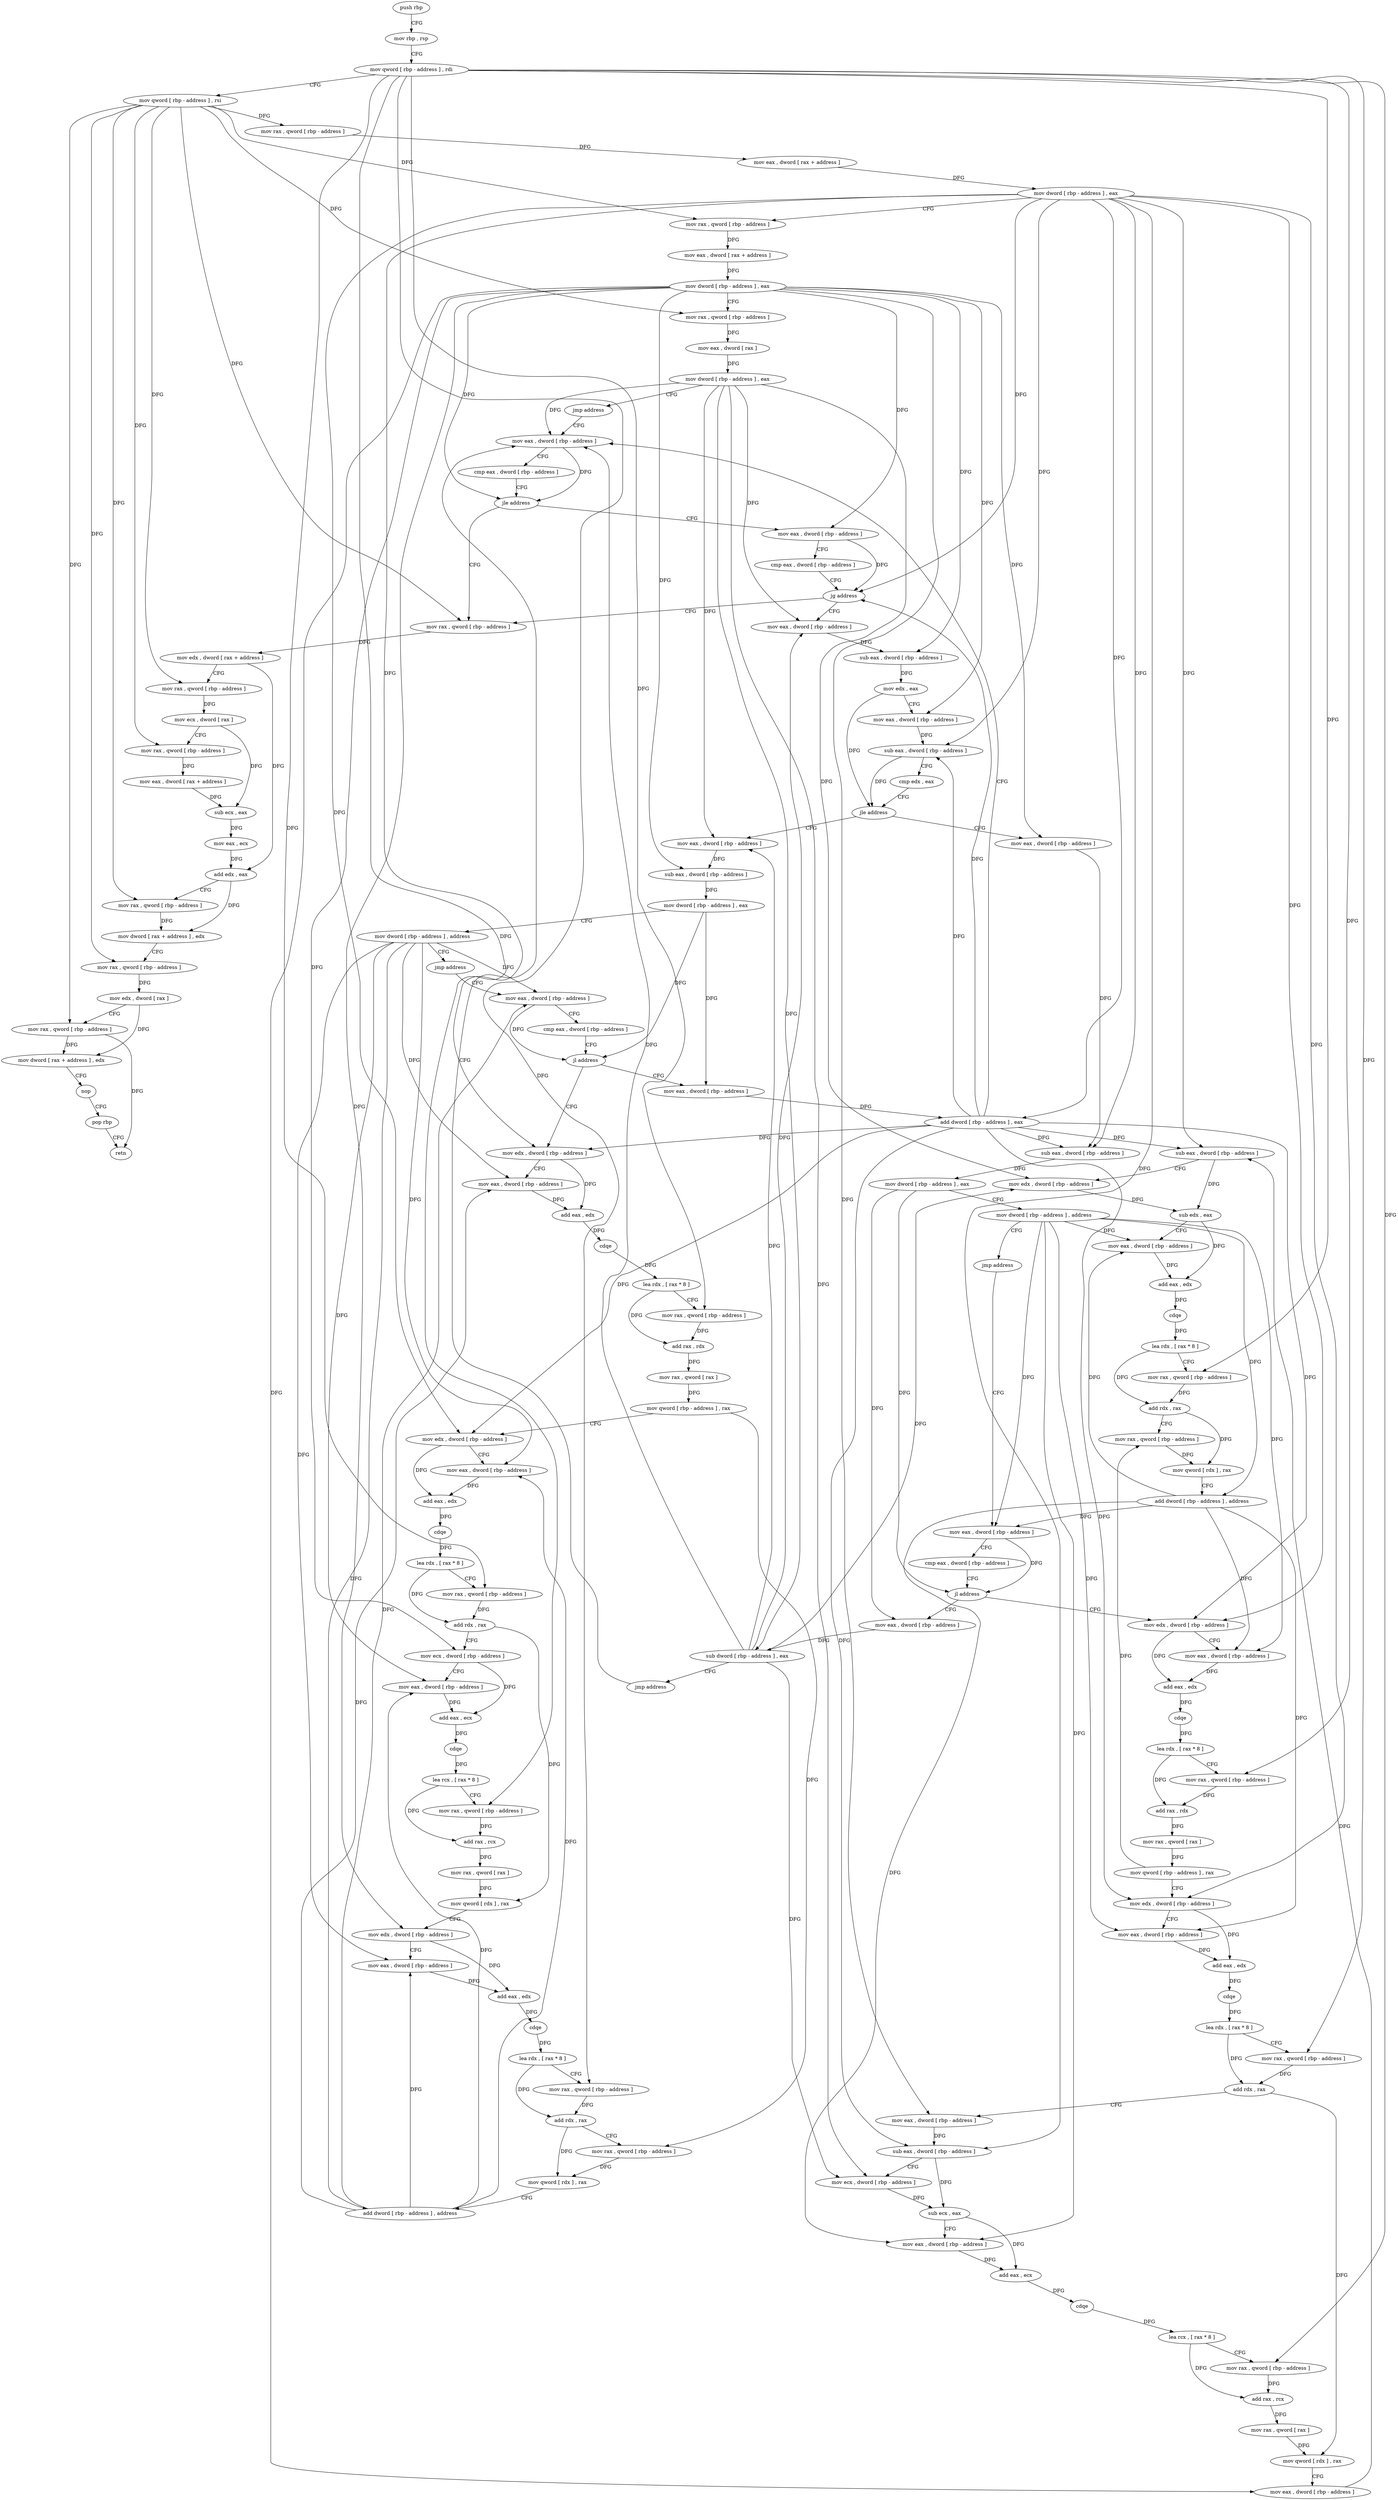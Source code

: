 digraph "func" {
"4202567" [label = "push rbp" ]
"4202568" [label = "mov rbp , rsp" ]
"4202571" [label = "mov qword [ rbp - address ] , rdi" ]
"4202575" [label = "mov qword [ rbp - address ] , rsi" ]
"4202579" [label = "mov rax , qword [ rbp - address ]" ]
"4202583" [label = "mov eax , dword [ rax + address ]" ]
"4202586" [label = "mov dword [ rbp - address ] , eax" ]
"4202589" [label = "mov rax , qword [ rbp - address ]" ]
"4202593" [label = "mov eax , dword [ rax + address ]" ]
"4202596" [label = "mov dword [ rbp - address ] , eax" ]
"4202599" [label = "mov rax , qword [ rbp - address ]" ]
"4202603" [label = "mov eax , dword [ rax ]" ]
"4202605" [label = "mov dword [ rbp - address ] , eax" ]
"4202608" [label = "jmp address" ]
"4202979" [label = "mov eax , dword [ rbp - address ]" ]
"4202982" [label = "cmp eax , dword [ rbp - address ]" ]
"4202985" [label = "jle address" ]
"4202999" [label = "mov rax , qword [ rbp - address ]" ]
"4202987" [label = "mov eax , dword [ rbp - address ]" ]
"4203003" [label = "mov edx , dword [ rax + address ]" ]
"4203006" [label = "mov rax , qword [ rbp - address ]" ]
"4203010" [label = "mov ecx , dword [ rax ]" ]
"4203012" [label = "mov rax , qword [ rbp - address ]" ]
"4203016" [label = "mov eax , dword [ rax + address ]" ]
"4203019" [label = "sub ecx , eax" ]
"4203021" [label = "mov eax , ecx" ]
"4203023" [label = "add edx , eax" ]
"4203025" [label = "mov rax , qword [ rbp - address ]" ]
"4203029" [label = "mov dword [ rax + address ] , edx" ]
"4203032" [label = "mov rax , qword [ rbp - address ]" ]
"4203036" [label = "mov edx , dword [ rax ]" ]
"4203038" [label = "mov rax , qword [ rbp - address ]" ]
"4203042" [label = "mov dword [ rax + address ] , edx" ]
"4203045" [label = "nop" ]
"4203046" [label = "pop rbp" ]
"4203047" [label = "retn" ]
"4202990" [label = "cmp eax , dword [ rbp - address ]" ]
"4202993" [label = "jg address" ]
"4202613" [label = "mov eax , dword [ rbp - address ]" ]
"4202616" [label = "sub eax , dword [ rbp - address ]" ]
"4202619" [label = "mov edx , eax" ]
"4202621" [label = "mov eax , dword [ rbp - address ]" ]
"4202624" [label = "sub eax , dword [ rbp - address ]" ]
"4202627" [label = "cmp edx , eax" ]
"4202629" [label = "jle address" ]
"4202819" [label = "mov eax , dword [ rbp - address ]" ]
"4202635" [label = "mov eax , dword [ rbp - address ]" ]
"4202822" [label = "sub eax , dword [ rbp - address ]" ]
"4202825" [label = "mov dword [ rbp - address ] , eax" ]
"4202828" [label = "mov dword [ rbp - address ] , address" ]
"4202835" [label = "jmp address" ]
"4202961" [label = "mov eax , dword [ rbp - address ]" ]
"4202638" [label = "sub eax , dword [ rbp - address ]" ]
"4202641" [label = "mov dword [ rbp - address ] , eax" ]
"4202644" [label = "mov dword [ rbp - address ] , address" ]
"4202651" [label = "jmp address" ]
"4202796" [label = "mov eax , dword [ rbp - address ]" ]
"4202964" [label = "cmp eax , dword [ rbp - address ]" ]
"4202967" [label = "jl address" ]
"4202837" [label = "mov edx , dword [ rbp - address ]" ]
"4202973" [label = "mov eax , dword [ rbp - address ]" ]
"4202799" [label = "cmp eax , dword [ rbp - address ]" ]
"4202802" [label = "jl address" ]
"4202656" [label = "mov edx , dword [ rbp - address ]" ]
"4202808" [label = "mov eax , dword [ rbp - address ]" ]
"4202840" [label = "mov eax , dword [ rbp - address ]" ]
"4202843" [label = "add eax , edx" ]
"4202845" [label = "cdqe" ]
"4202847" [label = "lea rdx , [ rax * 8 ]" ]
"4202855" [label = "mov rax , qword [ rbp - address ]" ]
"4202859" [label = "add rax , rdx" ]
"4202862" [label = "mov rax , qword [ rax ]" ]
"4202865" [label = "mov qword [ rbp - address ] , rax" ]
"4202869" [label = "mov edx , dword [ rbp - address ]" ]
"4202872" [label = "mov eax , dword [ rbp - address ]" ]
"4202875" [label = "add eax , edx" ]
"4202877" [label = "cdqe" ]
"4202879" [label = "lea rdx , [ rax * 8 ]" ]
"4202887" [label = "mov rax , qword [ rbp - address ]" ]
"4202891" [label = "add rdx , rax" ]
"4202894" [label = "mov ecx , dword [ rbp - address ]" ]
"4202897" [label = "mov eax , dword [ rbp - address ]" ]
"4202900" [label = "add eax , ecx" ]
"4202902" [label = "cdqe" ]
"4202904" [label = "lea rcx , [ rax * 8 ]" ]
"4202912" [label = "mov rax , qword [ rbp - address ]" ]
"4202916" [label = "add rax , rcx" ]
"4202919" [label = "mov rax , qword [ rax ]" ]
"4202922" [label = "mov qword [ rdx ] , rax" ]
"4202925" [label = "mov edx , dword [ rbp - address ]" ]
"4202928" [label = "mov eax , dword [ rbp - address ]" ]
"4202931" [label = "add eax , edx" ]
"4202933" [label = "cdqe" ]
"4202935" [label = "lea rdx , [ rax * 8 ]" ]
"4202943" [label = "mov rax , qword [ rbp - address ]" ]
"4202947" [label = "add rdx , rax" ]
"4202950" [label = "mov rax , qword [ rbp - address ]" ]
"4202954" [label = "mov qword [ rdx ] , rax" ]
"4202957" [label = "add dword [ rbp - address ] , address" ]
"4202976" [label = "add dword [ rbp - address ] , eax" ]
"4202659" [label = "mov eax , dword [ rbp - address ]" ]
"4202662" [label = "add eax , edx" ]
"4202664" [label = "cdqe" ]
"4202666" [label = "lea rdx , [ rax * 8 ]" ]
"4202674" [label = "mov rax , qword [ rbp - address ]" ]
"4202678" [label = "add rax , rdx" ]
"4202681" [label = "mov rax , qword [ rax ]" ]
"4202684" [label = "mov qword [ rbp - address ] , rax" ]
"4202688" [label = "mov edx , dword [ rbp - address ]" ]
"4202691" [label = "mov eax , dword [ rbp - address ]" ]
"4202694" [label = "add eax , edx" ]
"4202696" [label = "cdqe" ]
"4202698" [label = "lea rdx , [ rax * 8 ]" ]
"4202706" [label = "mov rax , qword [ rbp - address ]" ]
"4202710" [label = "add rdx , rax" ]
"4202713" [label = "mov eax , dword [ rbp - address ]" ]
"4202716" [label = "sub eax , dword [ rbp - address ]" ]
"4202719" [label = "mov ecx , dword [ rbp - address ]" ]
"4202722" [label = "sub ecx , eax" ]
"4202724" [label = "mov eax , dword [ rbp - address ]" ]
"4202727" [label = "add eax , ecx" ]
"4202729" [label = "cdqe" ]
"4202731" [label = "lea rcx , [ rax * 8 ]" ]
"4202739" [label = "mov rax , qword [ rbp - address ]" ]
"4202743" [label = "add rax , rcx" ]
"4202746" [label = "mov rax , qword [ rax ]" ]
"4202749" [label = "mov qword [ rdx ] , rax" ]
"4202752" [label = "mov eax , dword [ rbp - address ]" ]
"4202755" [label = "sub eax , dword [ rbp - address ]" ]
"4202758" [label = "mov edx , dword [ rbp - address ]" ]
"4202761" [label = "sub edx , eax" ]
"4202763" [label = "mov eax , dword [ rbp - address ]" ]
"4202766" [label = "add eax , edx" ]
"4202768" [label = "cdqe" ]
"4202770" [label = "lea rdx , [ rax * 8 ]" ]
"4202778" [label = "mov rax , qword [ rbp - address ]" ]
"4202782" [label = "add rdx , rax" ]
"4202785" [label = "mov rax , qword [ rbp - address ]" ]
"4202789" [label = "mov qword [ rdx ] , rax" ]
"4202792" [label = "add dword [ rbp - address ] , address" ]
"4202811" [label = "sub dword [ rbp - address ] , eax" ]
"4202814" [label = "jmp address" ]
"4202567" -> "4202568" [ label = "CFG" ]
"4202568" -> "4202571" [ label = "CFG" ]
"4202571" -> "4202575" [ label = "CFG" ]
"4202571" -> "4202855" [ label = "DFG" ]
"4202571" -> "4202887" [ label = "DFG" ]
"4202571" -> "4202912" [ label = "DFG" ]
"4202571" -> "4202943" [ label = "DFG" ]
"4202571" -> "4202674" [ label = "DFG" ]
"4202571" -> "4202706" [ label = "DFG" ]
"4202571" -> "4202739" [ label = "DFG" ]
"4202571" -> "4202778" [ label = "DFG" ]
"4202575" -> "4202579" [ label = "DFG" ]
"4202575" -> "4202589" [ label = "DFG" ]
"4202575" -> "4202599" [ label = "DFG" ]
"4202575" -> "4202999" [ label = "DFG" ]
"4202575" -> "4203006" [ label = "DFG" ]
"4202575" -> "4203012" [ label = "DFG" ]
"4202575" -> "4203025" [ label = "DFG" ]
"4202575" -> "4203032" [ label = "DFG" ]
"4202575" -> "4203038" [ label = "DFG" ]
"4202579" -> "4202583" [ label = "DFG" ]
"4202583" -> "4202586" [ label = "DFG" ]
"4202586" -> "4202589" [ label = "CFG" ]
"4202586" -> "4202993" [ label = "DFG" ]
"4202586" -> "4202624" [ label = "DFG" ]
"4202586" -> "4202638" [ label = "DFG" ]
"4202586" -> "4202837" [ label = "DFG" ]
"4202586" -> "4202869" [ label = "DFG" ]
"4202586" -> "4202976" [ label = "DFG" ]
"4202586" -> "4202656" [ label = "DFG" ]
"4202586" -> "4202688" [ label = "DFG" ]
"4202586" -> "4202716" [ label = "DFG" ]
"4202586" -> "4202755" [ label = "DFG" ]
"4202589" -> "4202593" [ label = "DFG" ]
"4202593" -> "4202596" [ label = "DFG" ]
"4202596" -> "4202599" [ label = "CFG" ]
"4202596" -> "4202985" [ label = "DFG" ]
"4202596" -> "4202987" [ label = "DFG" ]
"4202596" -> "4202616" [ label = "DFG" ]
"4202596" -> "4202621" [ label = "DFG" ]
"4202596" -> "4202822" [ label = "DFG" ]
"4202596" -> "4202635" [ label = "DFG" ]
"4202596" -> "4202894" [ label = "DFG" ]
"4202596" -> "4202925" [ label = "DFG" ]
"4202596" -> "4202713" [ label = "DFG" ]
"4202596" -> "4202752" [ label = "DFG" ]
"4202599" -> "4202603" [ label = "DFG" ]
"4202603" -> "4202605" [ label = "DFG" ]
"4202605" -> "4202608" [ label = "CFG" ]
"4202605" -> "4202979" [ label = "DFG" ]
"4202605" -> "4202613" [ label = "DFG" ]
"4202605" -> "4202819" [ label = "DFG" ]
"4202605" -> "4202719" [ label = "DFG" ]
"4202605" -> "4202758" [ label = "DFG" ]
"4202605" -> "4202811" [ label = "DFG" ]
"4202608" -> "4202979" [ label = "CFG" ]
"4202979" -> "4202982" [ label = "CFG" ]
"4202979" -> "4202985" [ label = "DFG" ]
"4202982" -> "4202985" [ label = "CFG" ]
"4202985" -> "4202999" [ label = "CFG" ]
"4202985" -> "4202987" [ label = "CFG" ]
"4202999" -> "4203003" [ label = "DFG" ]
"4202987" -> "4202990" [ label = "CFG" ]
"4202987" -> "4202993" [ label = "DFG" ]
"4203003" -> "4203006" [ label = "CFG" ]
"4203003" -> "4203023" [ label = "DFG" ]
"4203006" -> "4203010" [ label = "DFG" ]
"4203010" -> "4203012" [ label = "CFG" ]
"4203010" -> "4203019" [ label = "DFG" ]
"4203012" -> "4203016" [ label = "DFG" ]
"4203016" -> "4203019" [ label = "DFG" ]
"4203019" -> "4203021" [ label = "DFG" ]
"4203021" -> "4203023" [ label = "DFG" ]
"4203023" -> "4203025" [ label = "CFG" ]
"4203023" -> "4203029" [ label = "DFG" ]
"4203025" -> "4203029" [ label = "DFG" ]
"4203029" -> "4203032" [ label = "CFG" ]
"4203032" -> "4203036" [ label = "DFG" ]
"4203036" -> "4203038" [ label = "CFG" ]
"4203036" -> "4203042" [ label = "DFG" ]
"4203038" -> "4203042" [ label = "DFG" ]
"4203038" -> "4203047" [ label = "DFG" ]
"4203042" -> "4203045" [ label = "CFG" ]
"4203045" -> "4203046" [ label = "CFG" ]
"4203046" -> "4203047" [ label = "CFG" ]
"4202990" -> "4202993" [ label = "CFG" ]
"4202993" -> "4202613" [ label = "CFG" ]
"4202993" -> "4202999" [ label = "CFG" ]
"4202613" -> "4202616" [ label = "DFG" ]
"4202616" -> "4202619" [ label = "DFG" ]
"4202619" -> "4202621" [ label = "CFG" ]
"4202619" -> "4202629" [ label = "DFG" ]
"4202621" -> "4202624" [ label = "DFG" ]
"4202624" -> "4202627" [ label = "CFG" ]
"4202624" -> "4202629" [ label = "DFG" ]
"4202627" -> "4202629" [ label = "CFG" ]
"4202629" -> "4202819" [ label = "CFG" ]
"4202629" -> "4202635" [ label = "CFG" ]
"4202819" -> "4202822" [ label = "DFG" ]
"4202635" -> "4202638" [ label = "DFG" ]
"4202822" -> "4202825" [ label = "DFG" ]
"4202825" -> "4202828" [ label = "CFG" ]
"4202825" -> "4202967" [ label = "DFG" ]
"4202825" -> "4202973" [ label = "DFG" ]
"4202828" -> "4202835" [ label = "CFG" ]
"4202828" -> "4202961" [ label = "DFG" ]
"4202828" -> "4202840" [ label = "DFG" ]
"4202828" -> "4202872" [ label = "DFG" ]
"4202828" -> "4202897" [ label = "DFG" ]
"4202828" -> "4202928" [ label = "DFG" ]
"4202828" -> "4202957" [ label = "DFG" ]
"4202835" -> "4202961" [ label = "CFG" ]
"4202961" -> "4202964" [ label = "CFG" ]
"4202961" -> "4202967" [ label = "DFG" ]
"4202638" -> "4202641" [ label = "DFG" ]
"4202641" -> "4202644" [ label = "CFG" ]
"4202641" -> "4202802" [ label = "DFG" ]
"4202641" -> "4202808" [ label = "DFG" ]
"4202644" -> "4202651" [ label = "CFG" ]
"4202644" -> "4202796" [ label = "DFG" ]
"4202644" -> "4202659" [ label = "DFG" ]
"4202644" -> "4202691" [ label = "DFG" ]
"4202644" -> "4202724" [ label = "DFG" ]
"4202644" -> "4202763" [ label = "DFG" ]
"4202644" -> "4202792" [ label = "DFG" ]
"4202651" -> "4202796" [ label = "CFG" ]
"4202796" -> "4202799" [ label = "CFG" ]
"4202796" -> "4202802" [ label = "DFG" ]
"4202964" -> "4202967" [ label = "CFG" ]
"4202967" -> "4202837" [ label = "CFG" ]
"4202967" -> "4202973" [ label = "CFG" ]
"4202837" -> "4202840" [ label = "CFG" ]
"4202837" -> "4202843" [ label = "DFG" ]
"4202973" -> "4202976" [ label = "DFG" ]
"4202799" -> "4202802" [ label = "CFG" ]
"4202802" -> "4202656" [ label = "CFG" ]
"4202802" -> "4202808" [ label = "CFG" ]
"4202656" -> "4202659" [ label = "CFG" ]
"4202656" -> "4202662" [ label = "DFG" ]
"4202808" -> "4202811" [ label = "DFG" ]
"4202840" -> "4202843" [ label = "DFG" ]
"4202843" -> "4202845" [ label = "DFG" ]
"4202845" -> "4202847" [ label = "DFG" ]
"4202847" -> "4202855" [ label = "CFG" ]
"4202847" -> "4202859" [ label = "DFG" ]
"4202855" -> "4202859" [ label = "DFG" ]
"4202859" -> "4202862" [ label = "DFG" ]
"4202862" -> "4202865" [ label = "DFG" ]
"4202865" -> "4202869" [ label = "CFG" ]
"4202865" -> "4202950" [ label = "DFG" ]
"4202869" -> "4202872" [ label = "CFG" ]
"4202869" -> "4202875" [ label = "DFG" ]
"4202872" -> "4202875" [ label = "DFG" ]
"4202875" -> "4202877" [ label = "DFG" ]
"4202877" -> "4202879" [ label = "DFG" ]
"4202879" -> "4202887" [ label = "CFG" ]
"4202879" -> "4202891" [ label = "DFG" ]
"4202887" -> "4202891" [ label = "DFG" ]
"4202891" -> "4202894" [ label = "CFG" ]
"4202891" -> "4202922" [ label = "DFG" ]
"4202894" -> "4202897" [ label = "CFG" ]
"4202894" -> "4202900" [ label = "DFG" ]
"4202897" -> "4202900" [ label = "DFG" ]
"4202900" -> "4202902" [ label = "DFG" ]
"4202902" -> "4202904" [ label = "DFG" ]
"4202904" -> "4202912" [ label = "CFG" ]
"4202904" -> "4202916" [ label = "DFG" ]
"4202912" -> "4202916" [ label = "DFG" ]
"4202916" -> "4202919" [ label = "DFG" ]
"4202919" -> "4202922" [ label = "DFG" ]
"4202922" -> "4202925" [ label = "CFG" ]
"4202925" -> "4202928" [ label = "CFG" ]
"4202925" -> "4202931" [ label = "DFG" ]
"4202928" -> "4202931" [ label = "DFG" ]
"4202931" -> "4202933" [ label = "DFG" ]
"4202933" -> "4202935" [ label = "DFG" ]
"4202935" -> "4202943" [ label = "CFG" ]
"4202935" -> "4202947" [ label = "DFG" ]
"4202943" -> "4202947" [ label = "DFG" ]
"4202947" -> "4202950" [ label = "CFG" ]
"4202947" -> "4202954" [ label = "DFG" ]
"4202950" -> "4202954" [ label = "DFG" ]
"4202954" -> "4202957" [ label = "CFG" ]
"4202957" -> "4202961" [ label = "DFG" ]
"4202957" -> "4202840" [ label = "DFG" ]
"4202957" -> "4202872" [ label = "DFG" ]
"4202957" -> "4202897" [ label = "DFG" ]
"4202957" -> "4202928" [ label = "DFG" ]
"4202976" -> "4202979" [ label = "CFG" ]
"4202976" -> "4202993" [ label = "DFG" ]
"4202976" -> "4202624" [ label = "DFG" ]
"4202976" -> "4202638" [ label = "DFG" ]
"4202976" -> "4202837" [ label = "DFG" ]
"4202976" -> "4202869" [ label = "DFG" ]
"4202976" -> "4202656" [ label = "DFG" ]
"4202976" -> "4202688" [ label = "DFG" ]
"4202976" -> "4202716" [ label = "DFG" ]
"4202976" -> "4202755" [ label = "DFG" ]
"4202659" -> "4202662" [ label = "DFG" ]
"4202662" -> "4202664" [ label = "DFG" ]
"4202664" -> "4202666" [ label = "DFG" ]
"4202666" -> "4202674" [ label = "CFG" ]
"4202666" -> "4202678" [ label = "DFG" ]
"4202674" -> "4202678" [ label = "DFG" ]
"4202678" -> "4202681" [ label = "DFG" ]
"4202681" -> "4202684" [ label = "DFG" ]
"4202684" -> "4202688" [ label = "CFG" ]
"4202684" -> "4202785" [ label = "DFG" ]
"4202688" -> "4202691" [ label = "CFG" ]
"4202688" -> "4202694" [ label = "DFG" ]
"4202691" -> "4202694" [ label = "DFG" ]
"4202694" -> "4202696" [ label = "DFG" ]
"4202696" -> "4202698" [ label = "DFG" ]
"4202698" -> "4202706" [ label = "CFG" ]
"4202698" -> "4202710" [ label = "DFG" ]
"4202706" -> "4202710" [ label = "DFG" ]
"4202710" -> "4202713" [ label = "CFG" ]
"4202710" -> "4202749" [ label = "DFG" ]
"4202713" -> "4202716" [ label = "DFG" ]
"4202716" -> "4202719" [ label = "CFG" ]
"4202716" -> "4202722" [ label = "DFG" ]
"4202719" -> "4202722" [ label = "DFG" ]
"4202722" -> "4202724" [ label = "CFG" ]
"4202722" -> "4202727" [ label = "DFG" ]
"4202724" -> "4202727" [ label = "DFG" ]
"4202727" -> "4202729" [ label = "DFG" ]
"4202729" -> "4202731" [ label = "DFG" ]
"4202731" -> "4202739" [ label = "CFG" ]
"4202731" -> "4202743" [ label = "DFG" ]
"4202739" -> "4202743" [ label = "DFG" ]
"4202743" -> "4202746" [ label = "DFG" ]
"4202746" -> "4202749" [ label = "DFG" ]
"4202749" -> "4202752" [ label = "CFG" ]
"4202752" -> "4202755" [ label = "DFG" ]
"4202755" -> "4202758" [ label = "CFG" ]
"4202755" -> "4202761" [ label = "DFG" ]
"4202758" -> "4202761" [ label = "DFG" ]
"4202761" -> "4202763" [ label = "CFG" ]
"4202761" -> "4202766" [ label = "DFG" ]
"4202763" -> "4202766" [ label = "DFG" ]
"4202766" -> "4202768" [ label = "DFG" ]
"4202768" -> "4202770" [ label = "DFG" ]
"4202770" -> "4202778" [ label = "CFG" ]
"4202770" -> "4202782" [ label = "DFG" ]
"4202778" -> "4202782" [ label = "DFG" ]
"4202782" -> "4202785" [ label = "CFG" ]
"4202782" -> "4202789" [ label = "DFG" ]
"4202785" -> "4202789" [ label = "DFG" ]
"4202789" -> "4202792" [ label = "CFG" ]
"4202792" -> "4202796" [ label = "DFG" ]
"4202792" -> "4202659" [ label = "DFG" ]
"4202792" -> "4202691" [ label = "DFG" ]
"4202792" -> "4202724" [ label = "DFG" ]
"4202792" -> "4202763" [ label = "DFG" ]
"4202811" -> "4202814" [ label = "CFG" ]
"4202811" -> "4202979" [ label = "DFG" ]
"4202811" -> "4202613" [ label = "DFG" ]
"4202811" -> "4202819" [ label = "DFG" ]
"4202811" -> "4202719" [ label = "DFG" ]
"4202811" -> "4202758" [ label = "DFG" ]
"4202814" -> "4202979" [ label = "CFG" ]
}
